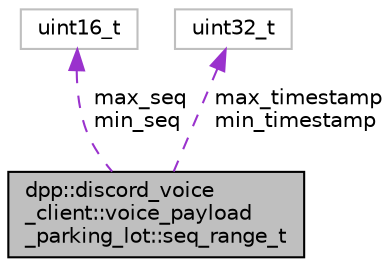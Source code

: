 digraph "dpp::discord_voice_client::voice_payload_parking_lot::seq_range_t"
{
 // INTERACTIVE_SVG=YES
 // LATEX_PDF_SIZE
  bgcolor="transparent";
  edge [fontname="Helvetica",fontsize="10",labelfontname="Helvetica",labelfontsize="10"];
  node [fontname="Helvetica",fontsize="10",shape=record];
  Node1 [label="dpp::discord_voice\l_client::voice_payload\l_parking_lot::seq_range_t",height=0.2,width=0.4,color="black", fillcolor="grey75", style="filled", fontcolor="black",tooltip="The range of RTP packet sequence number and timestamp in the lot."];
  Node2 -> Node1 [dir="back",color="darkorchid3",fontsize="10",style="dashed",label=" max_seq\nmin_seq" ,fontname="Helvetica"];
  Node2 [label="uint16_t",height=0.2,width=0.4,color="grey75",tooltip=" "];
  Node3 -> Node1 [dir="back",color="darkorchid3",fontsize="10",style="dashed",label=" max_timestamp\nmin_timestamp" ,fontname="Helvetica"];
  Node3 [label="uint32_t",height=0.2,width=0.4,color="grey75",tooltip=" "];
}
